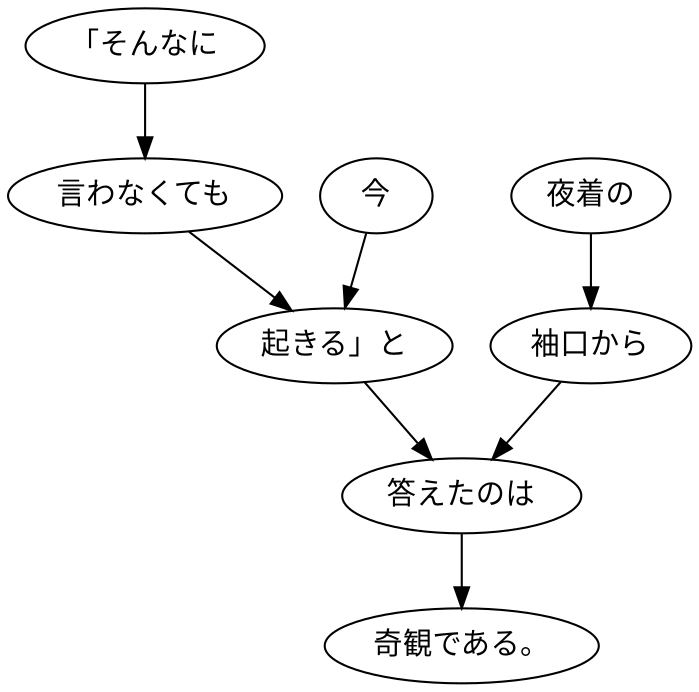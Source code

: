 digraph graph6496 {
	node0 [label="「そんなに"];
	node1 [label="言わなくても"];
	node2 [label="今"];
	node3 [label="起きる」と"];
	node4 [label="夜着の"];
	node5 [label="袖口から"];
	node6 [label="答えたのは"];
	node7 [label="奇観である。"];
	node0 -> node1;
	node1 -> node3;
	node2 -> node3;
	node3 -> node6;
	node4 -> node5;
	node5 -> node6;
	node6 -> node7;
}
